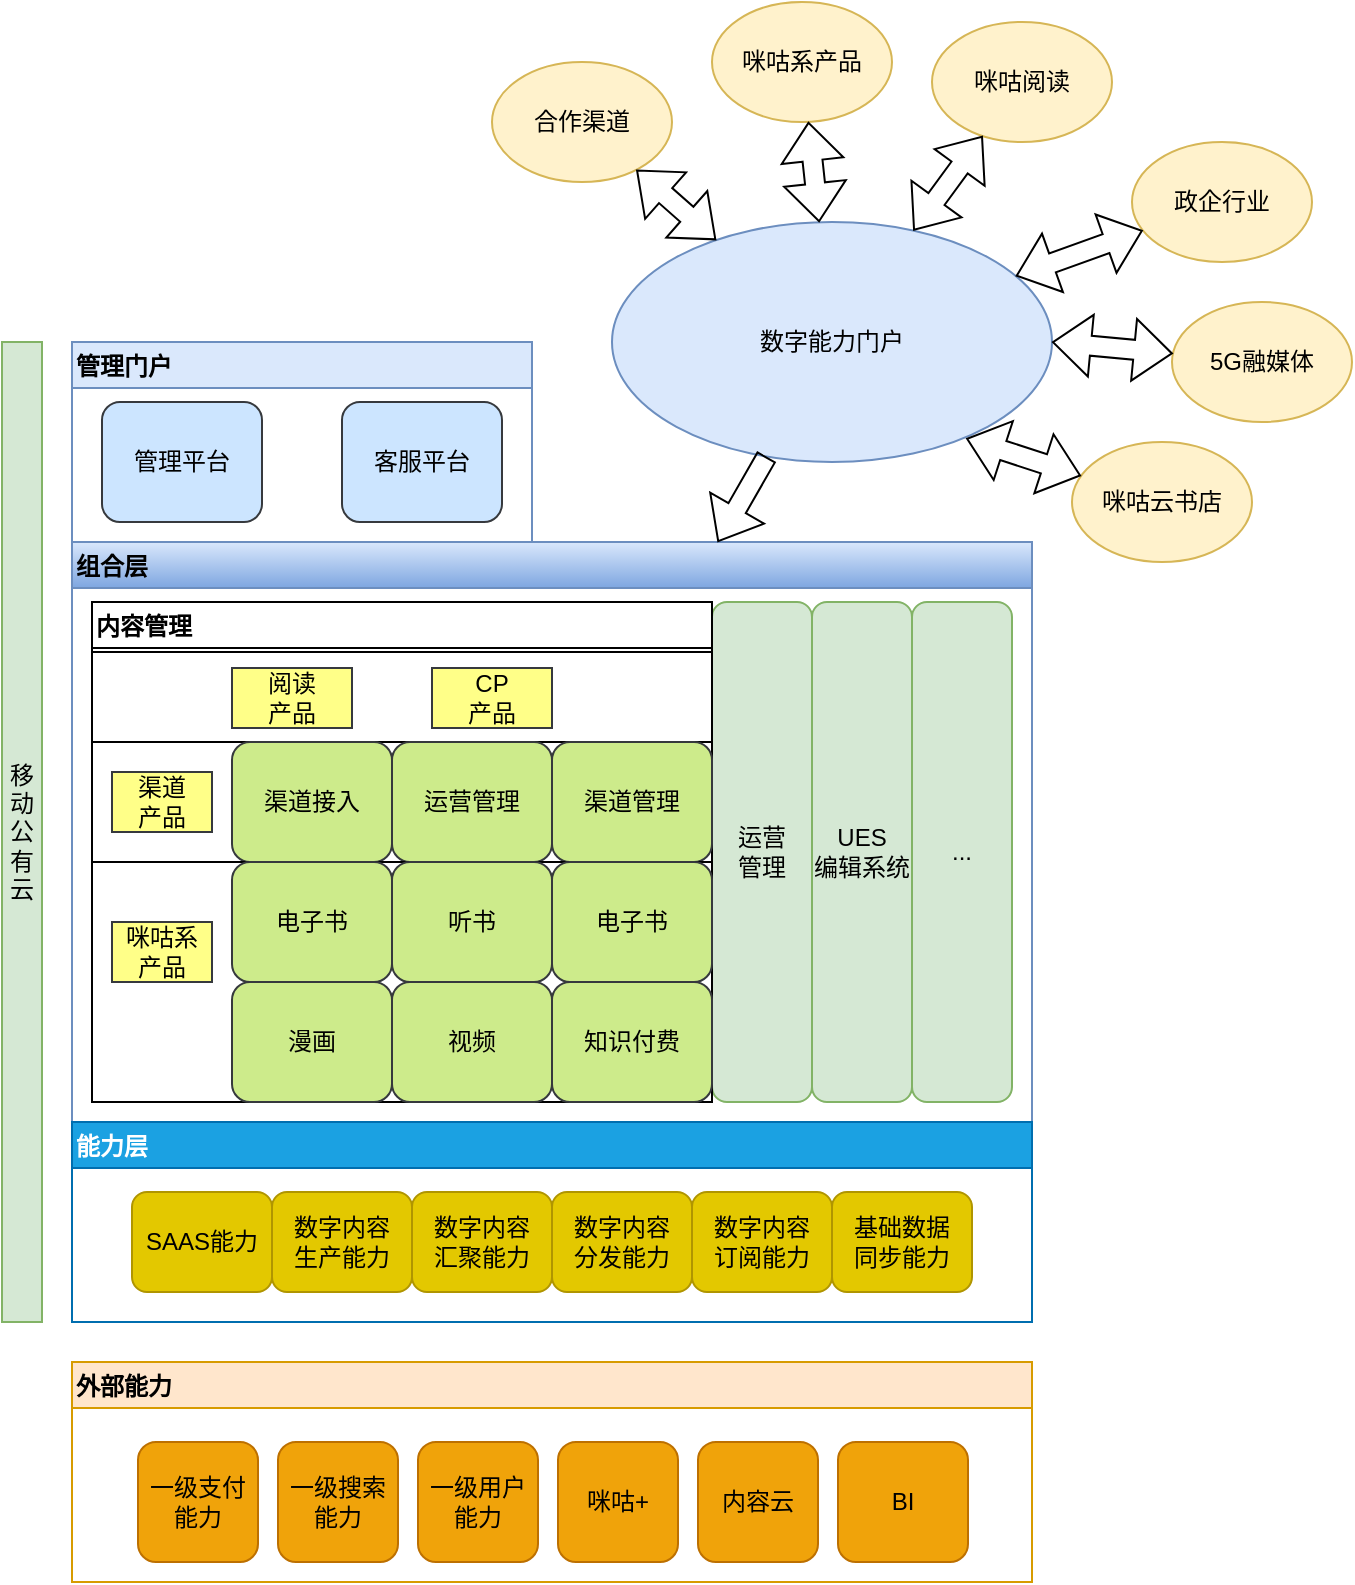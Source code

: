 <mxfile version="15.7.0" type="github" pages="3">
  <diagram id="cz_hN_qZs_6aXWZ0o-Bp" name="Page-1">
    <mxGraphModel dx="1038" dy="579" grid="1" gridSize="10" guides="1" tooltips="1" connect="1" arrows="1" fold="1" page="1" pageScale="1" pageWidth="827" pageHeight="1169" math="0" shadow="0">
      <root>
        <mxCell id="0" />
        <mxCell id="1" parent="0" />
        <mxCell id="ZObfIorKPEmS5yq_7a3a-53" value="组合层" style="swimlane;labelPosition=center;verticalLabelPosition=middle;align=left;verticalAlign=middle;textDirection=ltr;swimlaneLine=1;shadow=0;fillColor=#dae8fc;strokeColor=#6c8ebf;gradientColor=#7ea6e0;" parent="1" vertex="1">
          <mxGeometry x="95" y="410" width="480" height="290" as="geometry" />
        </mxCell>
        <mxCell id="ZObfIorKPEmS5yq_7a3a-61" value="UES&lt;br&gt;编辑系统" style="rounded=1;whiteSpace=wrap;html=1;fillColor=#d5e8d4;strokeColor=#82b366;" parent="ZObfIorKPEmS5yq_7a3a-53" vertex="1">
          <mxGeometry x="370" y="30" width="50" height="250" as="geometry" />
        </mxCell>
        <mxCell id="ZObfIorKPEmS5yq_7a3a-62" value="运营&lt;br&gt;管理" style="rounded=1;whiteSpace=wrap;html=1;fillColor=#d5e8d4;strokeColor=#82b366;" parent="ZObfIorKPEmS5yq_7a3a-53" vertex="1">
          <mxGeometry x="320" y="30" width="50" height="250" as="geometry" />
        </mxCell>
        <mxCell id="ZObfIorKPEmS5yq_7a3a-64" value="内容管理" style="swimlane;shadow=0;align=left;" parent="ZObfIorKPEmS5yq_7a3a-53" vertex="1">
          <mxGeometry x="10" y="30" width="310" height="235" as="geometry" />
        </mxCell>
        <mxCell id="ZObfIorKPEmS5yq_7a3a-115" value="" style="rounded=0;whiteSpace=wrap;html=1;" parent="ZObfIorKPEmS5yq_7a3a-64" vertex="1">
          <mxGeometry y="25" width="310" height="60" as="geometry" />
        </mxCell>
        <mxCell id="ZObfIorKPEmS5yq_7a3a-117" value="阅读&lt;br&gt;产品" style="text;html=1;strokeColor=#36393d;fillColor=#ffff88;align=center;verticalAlign=middle;whiteSpace=wrap;rounded=0;" parent="ZObfIorKPEmS5yq_7a3a-64" vertex="1">
          <mxGeometry x="70" y="33" width="60" height="30" as="geometry" />
        </mxCell>
        <mxCell id="ZObfIorKPEmS5yq_7a3a-116" value="CP&lt;br&gt;产品" style="text;html=1;strokeColor=#36393d;fillColor=#ffff88;align=center;verticalAlign=middle;whiteSpace=wrap;rounded=0;" parent="ZObfIorKPEmS5yq_7a3a-64" vertex="1">
          <mxGeometry x="170" y="33" width="60" height="30" as="geometry" />
        </mxCell>
        <mxCell id="ZObfIorKPEmS5yq_7a3a-110" value="" style="rounded=0;whiteSpace=wrap;html=1;" parent="ZObfIorKPEmS5yq_7a3a-64" vertex="1">
          <mxGeometry y="70" width="310" height="60" as="geometry" />
        </mxCell>
        <mxCell id="ZObfIorKPEmS5yq_7a3a-111" value="渠道&lt;br&gt;产品" style="text;html=1;strokeColor=#36393d;fillColor=#ffff88;align=center;verticalAlign=middle;whiteSpace=wrap;rounded=0;" parent="ZObfIorKPEmS5yq_7a3a-64" vertex="1">
          <mxGeometry x="10" y="85" width="50" height="30" as="geometry" />
        </mxCell>
        <mxCell id="ZObfIorKPEmS5yq_7a3a-112" value="渠道接入" style="rounded=1;whiteSpace=wrap;html=1;fillColor=#cdeb8b;strokeColor=#36393d;" parent="ZObfIorKPEmS5yq_7a3a-64" vertex="1">
          <mxGeometry x="70" y="70" width="80" height="60" as="geometry" />
        </mxCell>
        <mxCell id="ZObfIorKPEmS5yq_7a3a-113" value="运营管理" style="rounded=1;whiteSpace=wrap;html=1;fillColor=#cdeb8b;strokeColor=#36393d;" parent="ZObfIorKPEmS5yq_7a3a-64" vertex="1">
          <mxGeometry x="150" y="70" width="80" height="60" as="geometry" />
        </mxCell>
        <mxCell id="ZObfIorKPEmS5yq_7a3a-114" value="渠道管理" style="rounded=1;whiteSpace=wrap;html=1;fillColor=#cdeb8b;strokeColor=#36393d;" parent="ZObfIorKPEmS5yq_7a3a-64" vertex="1">
          <mxGeometry x="230" y="70" width="80" height="60" as="geometry" />
        </mxCell>
        <mxCell id="ZObfIorKPEmS5yq_7a3a-102" value="" style="rounded=0;whiteSpace=wrap;html=1;" parent="ZObfIorKPEmS5yq_7a3a-64" vertex="1">
          <mxGeometry y="130" width="310" height="120" as="geometry" />
        </mxCell>
        <mxCell id="ZObfIorKPEmS5yq_7a3a-108" value="咪咕系&lt;br&gt;产品" style="text;html=1;strokeColor=#36393d;fillColor=#ffff88;align=center;verticalAlign=middle;whiteSpace=wrap;rounded=0;" parent="ZObfIorKPEmS5yq_7a3a-64" vertex="1">
          <mxGeometry x="10" y="160" width="50" height="30" as="geometry" />
        </mxCell>
        <mxCell id="ZObfIorKPEmS5yq_7a3a-103" value="电子书" style="rounded=1;whiteSpace=wrap;html=1;imageWidth=24;imageHeight=24;fillColor=#cdeb8b;strokeColor=#36393d;" parent="ZObfIorKPEmS5yq_7a3a-64" vertex="1">
          <mxGeometry x="70" y="130" width="80" height="60" as="geometry" />
        </mxCell>
        <mxCell id="ZObfIorKPEmS5yq_7a3a-104" value="听书" style="rounded=1;whiteSpace=wrap;html=1;imageWidth=24;imageHeight=24;fillColor=#cdeb8b;strokeColor=#36393d;" parent="ZObfIorKPEmS5yq_7a3a-64" vertex="1">
          <mxGeometry x="150" y="130" width="80" height="60" as="geometry" />
        </mxCell>
        <mxCell id="ZObfIorKPEmS5yq_7a3a-105" value="电子书" style="rounded=1;whiteSpace=wrap;html=1;imageWidth=24;imageHeight=24;fillColor=#cdeb8b;strokeColor=#36393d;" parent="ZObfIorKPEmS5yq_7a3a-64" vertex="1">
          <mxGeometry x="230" y="130" width="80" height="60" as="geometry" />
        </mxCell>
        <mxCell id="ZObfIorKPEmS5yq_7a3a-106" value="漫画" style="rounded=1;whiteSpace=wrap;html=1;imageWidth=24;imageHeight=24;fillColor=#cdeb8b;strokeColor=#36393d;" parent="ZObfIorKPEmS5yq_7a3a-64" vertex="1">
          <mxGeometry x="70" y="190" width="80" height="60" as="geometry" />
        </mxCell>
        <mxCell id="ZObfIorKPEmS5yq_7a3a-107" value="视频" style="rounded=1;whiteSpace=wrap;html=1;imageWidth=24;imageHeight=24;fillColor=#cdeb8b;strokeColor=#36393d;" parent="ZObfIorKPEmS5yq_7a3a-64" vertex="1">
          <mxGeometry x="150" y="190" width="80" height="60" as="geometry" />
        </mxCell>
        <mxCell id="ZObfIorKPEmS5yq_7a3a-109" value="知识付费" style="rounded=1;whiteSpace=wrap;html=1;imageWidth=24;imageHeight=24;fillColor=#cdeb8b;strokeColor=#36393d;" parent="ZObfIorKPEmS5yq_7a3a-64" vertex="1">
          <mxGeometry x="230" y="190" width="80" height="60" as="geometry" />
        </mxCell>
        <mxCell id="ZObfIorKPEmS5yq_7a3a-152" value="..." style="rounded=1;whiteSpace=wrap;html=1;fillColor=#d5e8d4;strokeColor=#82b366;" parent="ZObfIorKPEmS5yq_7a3a-53" vertex="1">
          <mxGeometry x="420" y="30" width="50" height="250" as="geometry" />
        </mxCell>
        <mxCell id="ZObfIorKPEmS5yq_7a3a-54" value="能力层" style="swimlane;shadow=0;align=left;fillColor=#1ba1e2;fontColor=#ffffff;strokeColor=#006EAF;" parent="1" vertex="1">
          <mxGeometry x="95" y="700" width="480" height="100" as="geometry" />
        </mxCell>
        <mxCell id="ZObfIorKPEmS5yq_7a3a-56" value="数字内容&lt;br&gt;生产能力" style="rounded=1;whiteSpace=wrap;html=1;fillColor=#e3c800;fontColor=#000000;strokeColor=#B09500;" parent="ZObfIorKPEmS5yq_7a3a-54" vertex="1">
          <mxGeometry x="100" y="35" width="70" height="50" as="geometry" />
        </mxCell>
        <mxCell id="ZObfIorKPEmS5yq_7a3a-127" value="数字内容&lt;br&gt;汇聚能力" style="rounded=1;whiteSpace=wrap;html=1;fillColor=#e3c800;fontColor=#000000;strokeColor=#B09500;" parent="ZObfIorKPEmS5yq_7a3a-54" vertex="1">
          <mxGeometry x="170" y="35" width="70" height="50" as="geometry" />
        </mxCell>
        <mxCell id="ZObfIorKPEmS5yq_7a3a-128" value="数字内容&lt;br&gt;分发能力" style="rounded=1;whiteSpace=wrap;html=1;fillColor=#e3c800;fontColor=#000000;strokeColor=#B09500;" parent="ZObfIorKPEmS5yq_7a3a-54" vertex="1">
          <mxGeometry x="240" y="35" width="70" height="50" as="geometry" />
        </mxCell>
        <mxCell id="ZObfIorKPEmS5yq_7a3a-129" value="数字内容&lt;br&gt;订阅能力" style="rounded=1;whiteSpace=wrap;html=1;fillColor=#e3c800;fontColor=#000000;strokeColor=#B09500;" parent="ZObfIorKPEmS5yq_7a3a-54" vertex="1">
          <mxGeometry x="310" y="35" width="70" height="50" as="geometry" />
        </mxCell>
        <mxCell id="ZObfIorKPEmS5yq_7a3a-130" value="基础数据&lt;br&gt;同步能力" style="rounded=1;whiteSpace=wrap;html=1;fillColor=#e3c800;fontColor=#000000;strokeColor=#B09500;" parent="ZObfIorKPEmS5yq_7a3a-54" vertex="1">
          <mxGeometry x="380" y="35" width="70" height="50" as="geometry" />
        </mxCell>
        <mxCell id="ZObfIorKPEmS5yq_7a3a-131" value="SAAS能力" style="rounded=1;whiteSpace=wrap;html=1;fillColor=#e3c800;fontColor=#000000;strokeColor=#B09500;" parent="ZObfIorKPEmS5yq_7a3a-54" vertex="1">
          <mxGeometry x="30" y="35" width="70" height="50" as="geometry" />
        </mxCell>
        <mxCell id="ZObfIorKPEmS5yq_7a3a-57" value="管理门户" style="swimlane;shadow=0;align=left;startSize=23;fillColor=#dae8fc;strokeColor=#6c8ebf;" parent="1" vertex="1">
          <mxGeometry x="95" y="310" width="230" height="100" as="geometry" />
        </mxCell>
        <mxCell id="ZObfIorKPEmS5yq_7a3a-58" value="管理平台" style="rounded=1;whiteSpace=wrap;html=1;fillColor=#cce5ff;strokeColor=#36393d;" parent="ZObfIorKPEmS5yq_7a3a-57" vertex="1">
          <mxGeometry x="15" y="30" width="80" height="60" as="geometry" />
        </mxCell>
        <mxCell id="ZObfIorKPEmS5yq_7a3a-60" value="客服平台" style="rounded=1;whiteSpace=wrap;html=1;fillColor=#cce5ff;strokeColor=#36393d;" parent="ZObfIorKPEmS5yq_7a3a-57" vertex="1">
          <mxGeometry x="135" y="30" width="80" height="60" as="geometry" />
        </mxCell>
        <mxCell id="ZObfIorKPEmS5yq_7a3a-119" value="外部能力" style="swimlane;shadow=0;align=left;fillColor=#ffe6cc;strokeColor=#d79b00;" parent="1" vertex="1">
          <mxGeometry x="95" y="820" width="480" height="110" as="geometry" />
        </mxCell>
        <mxCell id="ZObfIorKPEmS5yq_7a3a-120" value="一级支付能力" style="rounded=1;whiteSpace=wrap;html=1;fillColor=#f0a30a;fontColor=#000000;strokeColor=#BD7000;" parent="ZObfIorKPEmS5yq_7a3a-119" vertex="1">
          <mxGeometry x="33" y="40" width="60" height="60" as="geometry" />
        </mxCell>
        <mxCell id="ZObfIorKPEmS5yq_7a3a-121" value="BI" style="rounded=1;whiteSpace=wrap;html=1;fillColor=#f0a30a;fontColor=#000000;strokeColor=#BD7000;" parent="ZObfIorKPEmS5yq_7a3a-119" vertex="1">
          <mxGeometry x="383" y="40" width="65" height="60" as="geometry" />
        </mxCell>
        <mxCell id="ZObfIorKPEmS5yq_7a3a-154" value="一级搜索能力" style="rounded=1;whiteSpace=wrap;html=1;fillColor=#f0a30a;fontColor=#000000;strokeColor=#BD7000;" parent="ZObfIorKPEmS5yq_7a3a-119" vertex="1">
          <mxGeometry x="103" y="40" width="60" height="60" as="geometry" />
        </mxCell>
        <mxCell id="ZObfIorKPEmS5yq_7a3a-155" value="一级用户能力" style="rounded=1;whiteSpace=wrap;html=1;fillColor=#f0a30a;fontColor=#000000;strokeColor=#BD7000;" parent="ZObfIorKPEmS5yq_7a3a-119" vertex="1">
          <mxGeometry x="173" y="40" width="60" height="60" as="geometry" />
        </mxCell>
        <mxCell id="ZObfIorKPEmS5yq_7a3a-156" value="咪咕+" style="rounded=1;whiteSpace=wrap;html=1;fillColor=#f0a30a;fontColor=#000000;strokeColor=#BD7000;" parent="ZObfIorKPEmS5yq_7a3a-119" vertex="1">
          <mxGeometry x="243" y="40" width="60" height="60" as="geometry" />
        </mxCell>
        <mxCell id="ZObfIorKPEmS5yq_7a3a-157" value="内容云" style="rounded=1;whiteSpace=wrap;html=1;fillColor=#f0a30a;fontColor=#000000;strokeColor=#BD7000;" parent="ZObfIorKPEmS5yq_7a3a-119" vertex="1">
          <mxGeometry x="313" y="40" width="60" height="60" as="geometry" />
        </mxCell>
        <mxCell id="ZObfIorKPEmS5yq_7a3a-134" value="&lt;span&gt;咪咕阅读&lt;/span&gt;" style="ellipse;whiteSpace=wrap;html=1;shadow=0;align=center;fillColor=#fff2cc;strokeColor=#d6b656;" parent="1" vertex="1">
          <mxGeometry x="525" y="150" width="90" height="60" as="geometry" />
        </mxCell>
        <mxCell id="ZObfIorKPEmS5yq_7a3a-135" value="咪咕云书店" style="ellipse;whiteSpace=wrap;html=1;shadow=0;align=center;fillColor=#fff2cc;strokeColor=#d6b656;" parent="1" vertex="1">
          <mxGeometry x="595" y="360" width="90" height="60" as="geometry" />
        </mxCell>
        <mxCell id="ZObfIorKPEmS5yq_7a3a-136" value="政企行业" style="ellipse;whiteSpace=wrap;html=1;shadow=0;align=center;fillColor=#fff2cc;strokeColor=#d6b656;" parent="1" vertex="1">
          <mxGeometry x="625" y="210" width="90" height="60" as="geometry" />
        </mxCell>
        <mxCell id="ZObfIorKPEmS5yq_7a3a-137" value="5G融媒体" style="ellipse;whiteSpace=wrap;html=1;shadow=0;align=center;fillColor=#fff2cc;strokeColor=#d6b656;" parent="1" vertex="1">
          <mxGeometry x="645" y="290" width="90" height="60" as="geometry" />
        </mxCell>
        <mxCell id="ZObfIorKPEmS5yq_7a3a-138" value="咪咕系产品" style="ellipse;whiteSpace=wrap;html=1;shadow=0;align=center;fillColor=#fff2cc;strokeColor=#d6b656;" parent="1" vertex="1">
          <mxGeometry x="415" y="140" width="90" height="60" as="geometry" />
        </mxCell>
        <mxCell id="ZObfIorKPEmS5yq_7a3a-139" value="合作渠道" style="ellipse;whiteSpace=wrap;html=1;shadow=0;align=center;fillColor=#fff2cc;strokeColor=#d6b656;" parent="1" vertex="1">
          <mxGeometry x="305" y="170" width="90" height="60" as="geometry" />
        </mxCell>
        <mxCell id="ZObfIorKPEmS5yq_7a3a-143" value="数字能力门户" style="ellipse;whiteSpace=wrap;html=1;shadow=0;align=center;fillColor=#dae8fc;strokeColor=#6c8ebf;" parent="1" vertex="1">
          <mxGeometry x="365" y="250" width="220" height="120" as="geometry" />
        </mxCell>
        <mxCell id="ZObfIorKPEmS5yq_7a3a-144" value="" style="shape=flexArrow;endArrow=classic;html=1;rounded=0;" parent="1" source="ZObfIorKPEmS5yq_7a3a-143" target="ZObfIorKPEmS5yq_7a3a-53" edge="1">
          <mxGeometry width="50" height="50" relative="1" as="geometry">
            <mxPoint x="465" y="340" as="sourcePoint" />
            <mxPoint x="515" y="290" as="targetPoint" />
          </mxGeometry>
        </mxCell>
        <mxCell id="ZObfIorKPEmS5yq_7a3a-145" value="" style="shape=flexArrow;endArrow=classic;startArrow=classic;html=1;rounded=0;" parent="1" source="ZObfIorKPEmS5yq_7a3a-139" target="ZObfIorKPEmS5yq_7a3a-143" edge="1">
          <mxGeometry width="100" height="100" relative="1" as="geometry">
            <mxPoint x="365" y="370" as="sourcePoint" />
            <mxPoint x="465" y="270" as="targetPoint" />
          </mxGeometry>
        </mxCell>
        <mxCell id="ZObfIorKPEmS5yq_7a3a-146" value="" style="shape=flexArrow;endArrow=classic;startArrow=classic;html=1;rounded=0;" parent="1" source="ZObfIorKPEmS5yq_7a3a-138" target="ZObfIorKPEmS5yq_7a3a-143" edge="1">
          <mxGeometry width="100" height="100" relative="1" as="geometry">
            <mxPoint x="365" y="370" as="sourcePoint" />
            <mxPoint x="465" y="260" as="targetPoint" />
          </mxGeometry>
        </mxCell>
        <mxCell id="ZObfIorKPEmS5yq_7a3a-148" value="" style="shape=flexArrow;endArrow=classic;startArrow=classic;html=1;rounded=0;" parent="1" source="ZObfIorKPEmS5yq_7a3a-134" target="ZObfIorKPEmS5yq_7a3a-143" edge="1">
          <mxGeometry width="100" height="100" relative="1" as="geometry">
            <mxPoint x="365" y="370" as="sourcePoint" />
            <mxPoint x="465" y="270" as="targetPoint" />
          </mxGeometry>
        </mxCell>
        <mxCell id="ZObfIorKPEmS5yq_7a3a-149" value="" style="shape=flexArrow;endArrow=classic;startArrow=classic;html=1;rounded=0;" parent="1" source="ZObfIorKPEmS5yq_7a3a-136" target="ZObfIorKPEmS5yq_7a3a-143" edge="1">
          <mxGeometry width="100" height="100" relative="1" as="geometry">
            <mxPoint x="365" y="370" as="sourcePoint" />
            <mxPoint x="465" y="270" as="targetPoint" />
          </mxGeometry>
        </mxCell>
        <mxCell id="ZObfIorKPEmS5yq_7a3a-150" value="" style="shape=flexArrow;endArrow=classic;startArrow=classic;html=1;rounded=0;entryX=1;entryY=0.5;entryDx=0;entryDy=0;" parent="1" source="ZObfIorKPEmS5yq_7a3a-137" target="ZObfIorKPEmS5yq_7a3a-143" edge="1">
          <mxGeometry width="100" height="100" relative="1" as="geometry">
            <mxPoint x="365" y="370" as="sourcePoint" />
            <mxPoint x="465" y="270" as="targetPoint" />
          </mxGeometry>
        </mxCell>
        <mxCell id="ZObfIorKPEmS5yq_7a3a-151" value="" style="shape=flexArrow;endArrow=classic;startArrow=classic;html=1;rounded=0;entryX=0.805;entryY=0.902;entryDx=0;entryDy=0;entryPerimeter=0;" parent="1" source="ZObfIorKPEmS5yq_7a3a-135" target="ZObfIorKPEmS5yq_7a3a-143" edge="1">
          <mxGeometry width="100" height="100" relative="1" as="geometry">
            <mxPoint x="365" y="370" as="sourcePoint" />
            <mxPoint x="465" y="270" as="targetPoint" />
          </mxGeometry>
        </mxCell>
        <mxCell id="ZObfIorKPEmS5yq_7a3a-153" value="移动公有云" style="rounded=0;whiteSpace=wrap;html=1;shadow=0;align=center;fillColor=#d5e8d4;strokeColor=#82b366;" parent="1" vertex="1">
          <mxGeometry x="60" y="310" width="20" height="490" as="geometry" />
        </mxCell>
      </root>
    </mxGraphModel>
  </diagram>
  <diagram id="S2uerGcFOqV6QK5exXmG" name="Page-2">
    <mxGraphModel dx="1038" dy="579" grid="1" gridSize="10" guides="1" tooltips="1" connect="1" arrows="1" fold="1" page="1" pageScale="1" pageWidth="827" pageHeight="1169" math="0" shadow="0">
      <root>
        <mxCell id="V3DW3f00zwKwSgwLE8GD-0" />
        <mxCell id="V3DW3f00zwKwSgwLE8GD-1" parent="V3DW3f00zwKwSgwLE8GD-0" />
        <mxCell id="zzfLPeS5yBhaCfSRgUfr-2" value="标准化数字内容" style="ellipse;whiteSpace=wrap;html=1;" vertex="1" parent="V3DW3f00zwKwSgwLE8GD-1">
          <mxGeometry x="294" y="350" width="120" height="80" as="geometry" />
        </mxCell>
        <mxCell id="zzfLPeS5yBhaCfSRgUfr-4" value="" style="shape=flexArrow;endArrow=classic;html=1;rounded=0;entryX=0.469;entryY=0.099;entryDx=0;entryDy=0;entryPerimeter=0;startArrow=block;" edge="1" parent="V3DW3f00zwKwSgwLE8GD-1" source="zzfLPeS5yBhaCfSRgUfr-2" target="zzfLPeS5yBhaCfSRgUfr-11">
          <mxGeometry width="50" height="50" relative="1" as="geometry">
            <mxPoint x="298" y="320.6" as="sourcePoint" />
            <mxPoint x="320.84" y="250.0" as="targetPoint" />
          </mxGeometry>
        </mxCell>
        <mxCell id="zzfLPeS5yBhaCfSRgUfr-7" value="渠道接入" style="ellipse;whiteSpace=wrap;html=1;" vertex="1" parent="V3DW3f00zwKwSgwLE8GD-1">
          <mxGeometry x="40" y="420" width="120" height="80" as="geometry" />
        </mxCell>
        <mxCell id="zzfLPeS5yBhaCfSRgUfr-8" value="" style="shape=flexArrow;endArrow=classic;html=1;rounded=0;startArrow=block;" edge="1" parent="V3DW3f00zwKwSgwLE8GD-1" source="zzfLPeS5yBhaCfSRgUfr-7" target="zzfLPeS5yBhaCfSRgUfr-11">
          <mxGeometry width="50" height="50" relative="1" as="geometry">
            <mxPoint x="390" y="320" as="sourcePoint" />
            <mxPoint x="160" y="250" as="targetPoint" />
          </mxGeometry>
        </mxCell>
        <mxCell id="zzfLPeS5yBhaCfSRgUfr-9" value="渠道管理" style="ellipse;whiteSpace=wrap;html=1;" vertex="1" parent="V3DW3f00zwKwSgwLE8GD-1">
          <mxGeometry x="150" y="360" width="120" height="80" as="geometry" />
        </mxCell>
        <mxCell id="zzfLPeS5yBhaCfSRgUfr-10" value="" style="shape=flexArrow;endArrow=classic;html=1;rounded=0;startArrow=block;" edge="1" parent="V3DW3f00zwKwSgwLE8GD-1" source="zzfLPeS5yBhaCfSRgUfr-9" target="zzfLPeS5yBhaCfSRgUfr-11">
          <mxGeometry width="50" height="50" relative="1" as="geometry">
            <mxPoint x="430" y="320" as="sourcePoint" />
            <mxPoint x="480.56" y="249.4" as="targetPoint" />
          </mxGeometry>
        </mxCell>
        <mxCell id="zzfLPeS5yBhaCfSRgUfr-11" value="&lt;span&gt;数字内容能力SAAS平台&lt;/span&gt;" style="ellipse;shape=cloud;whiteSpace=wrap;html=1;" vertex="1" parent="V3DW3f00zwKwSgwLE8GD-1">
          <mxGeometry x="200" y="540" width="280" height="200" as="geometry" />
        </mxCell>
        <mxCell id="zzfLPeS5yBhaCfSRgUfr-12" value="咪咕系产品支撑" style="ellipse;whiteSpace=wrap;html=1;" vertex="1" parent="V3DW3f00zwKwSgwLE8GD-1">
          <mxGeometry x="560" y="470" width="120" height="80" as="geometry" />
        </mxCell>
        <mxCell id="zzfLPeS5yBhaCfSRgUfr-13" value="" style="shape=flexArrow;endArrow=classic;startArrow=classic;html=1;rounded=0;entryX=0.04;entryY=0.672;entryDx=0;entryDy=0;entryPerimeter=0;" edge="1" parent="V3DW3f00zwKwSgwLE8GD-1" source="zzfLPeS5yBhaCfSRgUfr-11" target="zzfLPeS5yBhaCfSRgUfr-12">
          <mxGeometry width="100" height="100" relative="1" as="geometry">
            <mxPoint x="360" y="550" as="sourcePoint" />
            <mxPoint x="460" y="450" as="targetPoint" />
          </mxGeometry>
        </mxCell>
        <mxCell id="zzfLPeS5yBhaCfSRgUfr-14" value="内容产品配置" style="ellipse;whiteSpace=wrap;html=1;" vertex="1" parent="V3DW3f00zwKwSgwLE8GD-1">
          <mxGeometry x="460" y="370" width="120" height="80" as="geometry" />
        </mxCell>
        <mxCell id="zzfLPeS5yBhaCfSRgUfr-15" value="" style="shape=flexArrow;endArrow=classic;html=1;rounded=0;startArrow=block;" edge="1" parent="V3DW3f00zwKwSgwLE8GD-1" source="zzfLPeS5yBhaCfSRgUfr-14" target="zzfLPeS5yBhaCfSRgUfr-11">
          <mxGeometry width="50" height="50" relative="1" as="geometry">
            <mxPoint x="467.492" y="430.0" as="sourcePoint" />
            <mxPoint x="450.0" y="559.95" as="targetPoint" />
          </mxGeometry>
        </mxCell>
      </root>
    </mxGraphModel>
  </diagram>
  <diagram id="qDou02QQyLXj6mKueF5H" name="Page-3">
    <mxGraphModel dx="1038" dy="579" grid="1" gridSize="10" guides="1" tooltips="1" connect="1" arrows="1" fold="1" page="1" pageScale="1" pageWidth="827" pageHeight="1169" math="0" shadow="0">
      <root>
        <mxCell id="tED53HUDkWvuQUN4PIRE-0" />
        <mxCell id="tED53HUDkWvuQUN4PIRE-1" parent="tED53HUDkWvuQUN4PIRE-0" />
      </root>
    </mxGraphModel>
  </diagram>
</mxfile>
